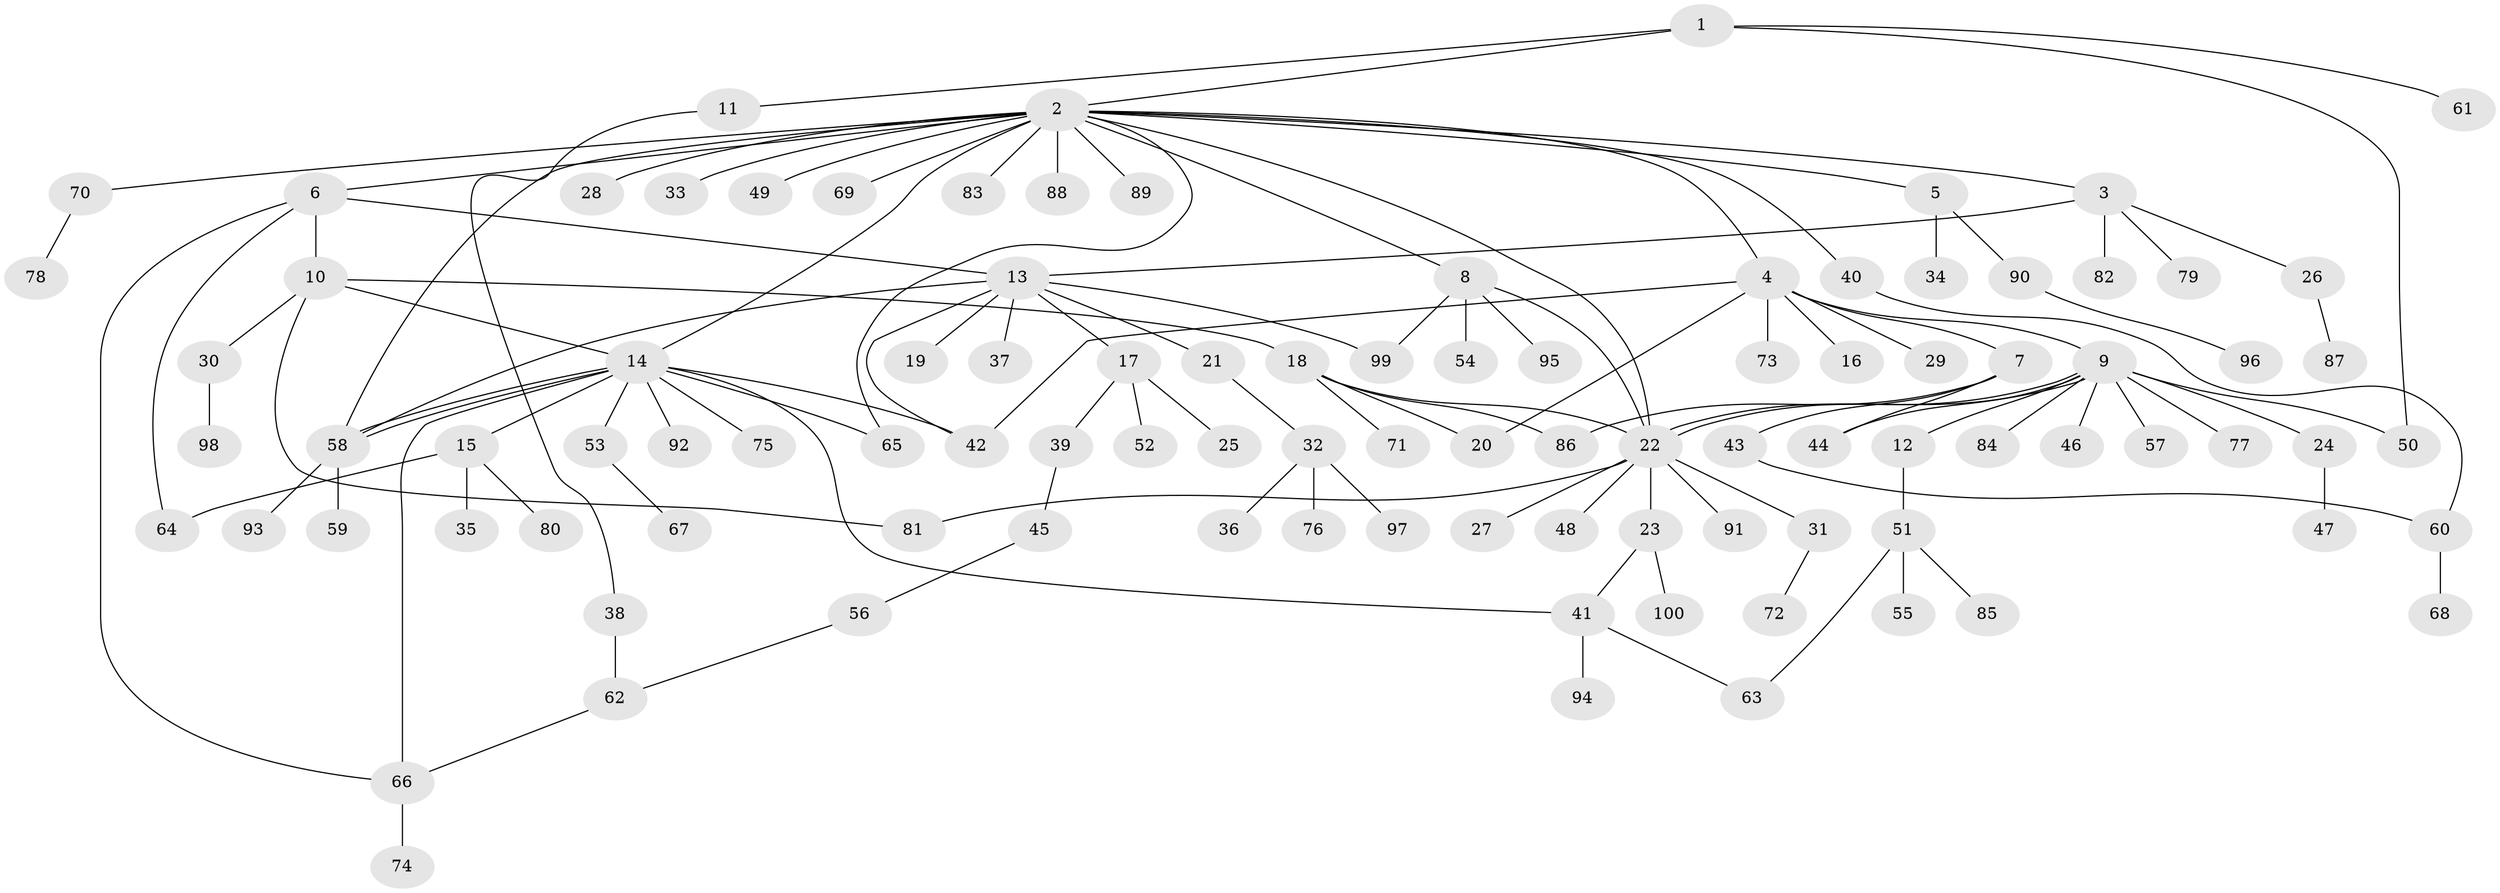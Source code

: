 // Generated by graph-tools (version 1.1) at 2025/38/02/21/25 10:38:54]
// undirected, 100 vertices, 124 edges
graph export_dot {
graph [start="1"]
  node [color=gray90,style=filled];
  1;
  2;
  3;
  4;
  5;
  6;
  7;
  8;
  9;
  10;
  11;
  12;
  13;
  14;
  15;
  16;
  17;
  18;
  19;
  20;
  21;
  22;
  23;
  24;
  25;
  26;
  27;
  28;
  29;
  30;
  31;
  32;
  33;
  34;
  35;
  36;
  37;
  38;
  39;
  40;
  41;
  42;
  43;
  44;
  45;
  46;
  47;
  48;
  49;
  50;
  51;
  52;
  53;
  54;
  55;
  56;
  57;
  58;
  59;
  60;
  61;
  62;
  63;
  64;
  65;
  66;
  67;
  68;
  69;
  70;
  71;
  72;
  73;
  74;
  75;
  76;
  77;
  78;
  79;
  80;
  81;
  82;
  83;
  84;
  85;
  86;
  87;
  88;
  89;
  90;
  91;
  92;
  93;
  94;
  95;
  96;
  97;
  98;
  99;
  100;
  1 -- 2;
  1 -- 11;
  1 -- 50;
  1 -- 61;
  2 -- 3;
  2 -- 4;
  2 -- 5;
  2 -- 6;
  2 -- 8;
  2 -- 14;
  2 -- 22;
  2 -- 28;
  2 -- 33;
  2 -- 40;
  2 -- 49;
  2 -- 58;
  2 -- 65;
  2 -- 69;
  2 -- 70;
  2 -- 83;
  2 -- 88;
  2 -- 89;
  3 -- 13;
  3 -- 26;
  3 -- 79;
  3 -- 82;
  4 -- 7;
  4 -- 9;
  4 -- 16;
  4 -- 20;
  4 -- 29;
  4 -- 42;
  4 -- 73;
  5 -- 34;
  5 -- 90;
  6 -- 10;
  6 -- 13;
  6 -- 64;
  6 -- 66;
  7 -- 43;
  7 -- 44;
  7 -- 86;
  8 -- 22;
  8 -- 54;
  8 -- 95;
  8 -- 99;
  9 -- 12;
  9 -- 22;
  9 -- 22;
  9 -- 24;
  9 -- 44;
  9 -- 46;
  9 -- 50;
  9 -- 57;
  9 -- 77;
  9 -- 84;
  10 -- 14;
  10 -- 18;
  10 -- 30;
  10 -- 81;
  11 -- 38;
  12 -- 51;
  13 -- 17;
  13 -- 19;
  13 -- 21;
  13 -- 37;
  13 -- 42;
  13 -- 58;
  13 -- 99;
  14 -- 15;
  14 -- 41;
  14 -- 42;
  14 -- 53;
  14 -- 58;
  14 -- 58;
  14 -- 65;
  14 -- 66;
  14 -- 75;
  14 -- 92;
  15 -- 35;
  15 -- 64;
  15 -- 80;
  17 -- 25;
  17 -- 39;
  17 -- 52;
  18 -- 20;
  18 -- 22;
  18 -- 71;
  18 -- 86;
  21 -- 32;
  22 -- 23;
  22 -- 27;
  22 -- 31;
  22 -- 48;
  22 -- 81;
  22 -- 91;
  23 -- 41;
  23 -- 100;
  24 -- 47;
  26 -- 87;
  30 -- 98;
  31 -- 72;
  32 -- 36;
  32 -- 76;
  32 -- 97;
  38 -- 62;
  39 -- 45;
  40 -- 60;
  41 -- 63;
  41 -- 94;
  43 -- 60;
  45 -- 56;
  51 -- 55;
  51 -- 63;
  51 -- 85;
  53 -- 67;
  56 -- 62;
  58 -- 59;
  58 -- 93;
  60 -- 68;
  62 -- 66;
  66 -- 74;
  70 -- 78;
  90 -- 96;
}
